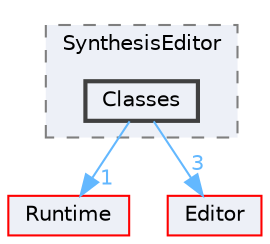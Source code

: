 digraph "Classes"
{
 // INTERACTIVE_SVG=YES
 // LATEX_PDF_SIZE
  bgcolor="transparent";
  edge [fontname=Helvetica,fontsize=10,labelfontname=Helvetica,labelfontsize=10];
  node [fontname=Helvetica,fontsize=10,shape=box,height=0.2,width=0.4];
  compound=true
  subgraph clusterdir_80c0c81db7c57bf1f290e64d6ff5cd1a {
    graph [ bgcolor="#edf0f7", pencolor="grey50", label="SynthesisEditor", fontname=Helvetica,fontsize=10 style="filled,dashed", URL="dir_80c0c81db7c57bf1f290e64d6ff5cd1a.html",tooltip=""]
  dir_15ef848bd4c45eadf9cbd956a1258183 [label="Classes", fillcolor="#edf0f7", color="grey25", style="filled,bold", URL="dir_15ef848bd4c45eadf9cbd956a1258183.html",tooltip=""];
  }
  dir_7536b172fbd480bfd146a1b1acd6856b [label="Runtime", fillcolor="#edf0f7", color="red", style="filled", URL="dir_7536b172fbd480bfd146a1b1acd6856b.html",tooltip=""];
  dir_b26507eead720464ba2ac6bbc6dcec5f [label="Editor", fillcolor="#edf0f7", color="red", style="filled", URL="dir_b26507eead720464ba2ac6bbc6dcec5f.html",tooltip=""];
  dir_15ef848bd4c45eadf9cbd956a1258183->dir_7536b172fbd480bfd146a1b1acd6856b [headlabel="1", labeldistance=1.5 headhref="dir_000186_000984.html" href="dir_000186_000984.html" color="steelblue1" fontcolor="steelblue1"];
  dir_15ef848bd4c45eadf9cbd956a1258183->dir_b26507eead720464ba2ac6bbc6dcec5f [headlabel="3", labeldistance=1.5 headhref="dir_000186_000357.html" href="dir_000186_000357.html" color="steelblue1" fontcolor="steelblue1"];
}
